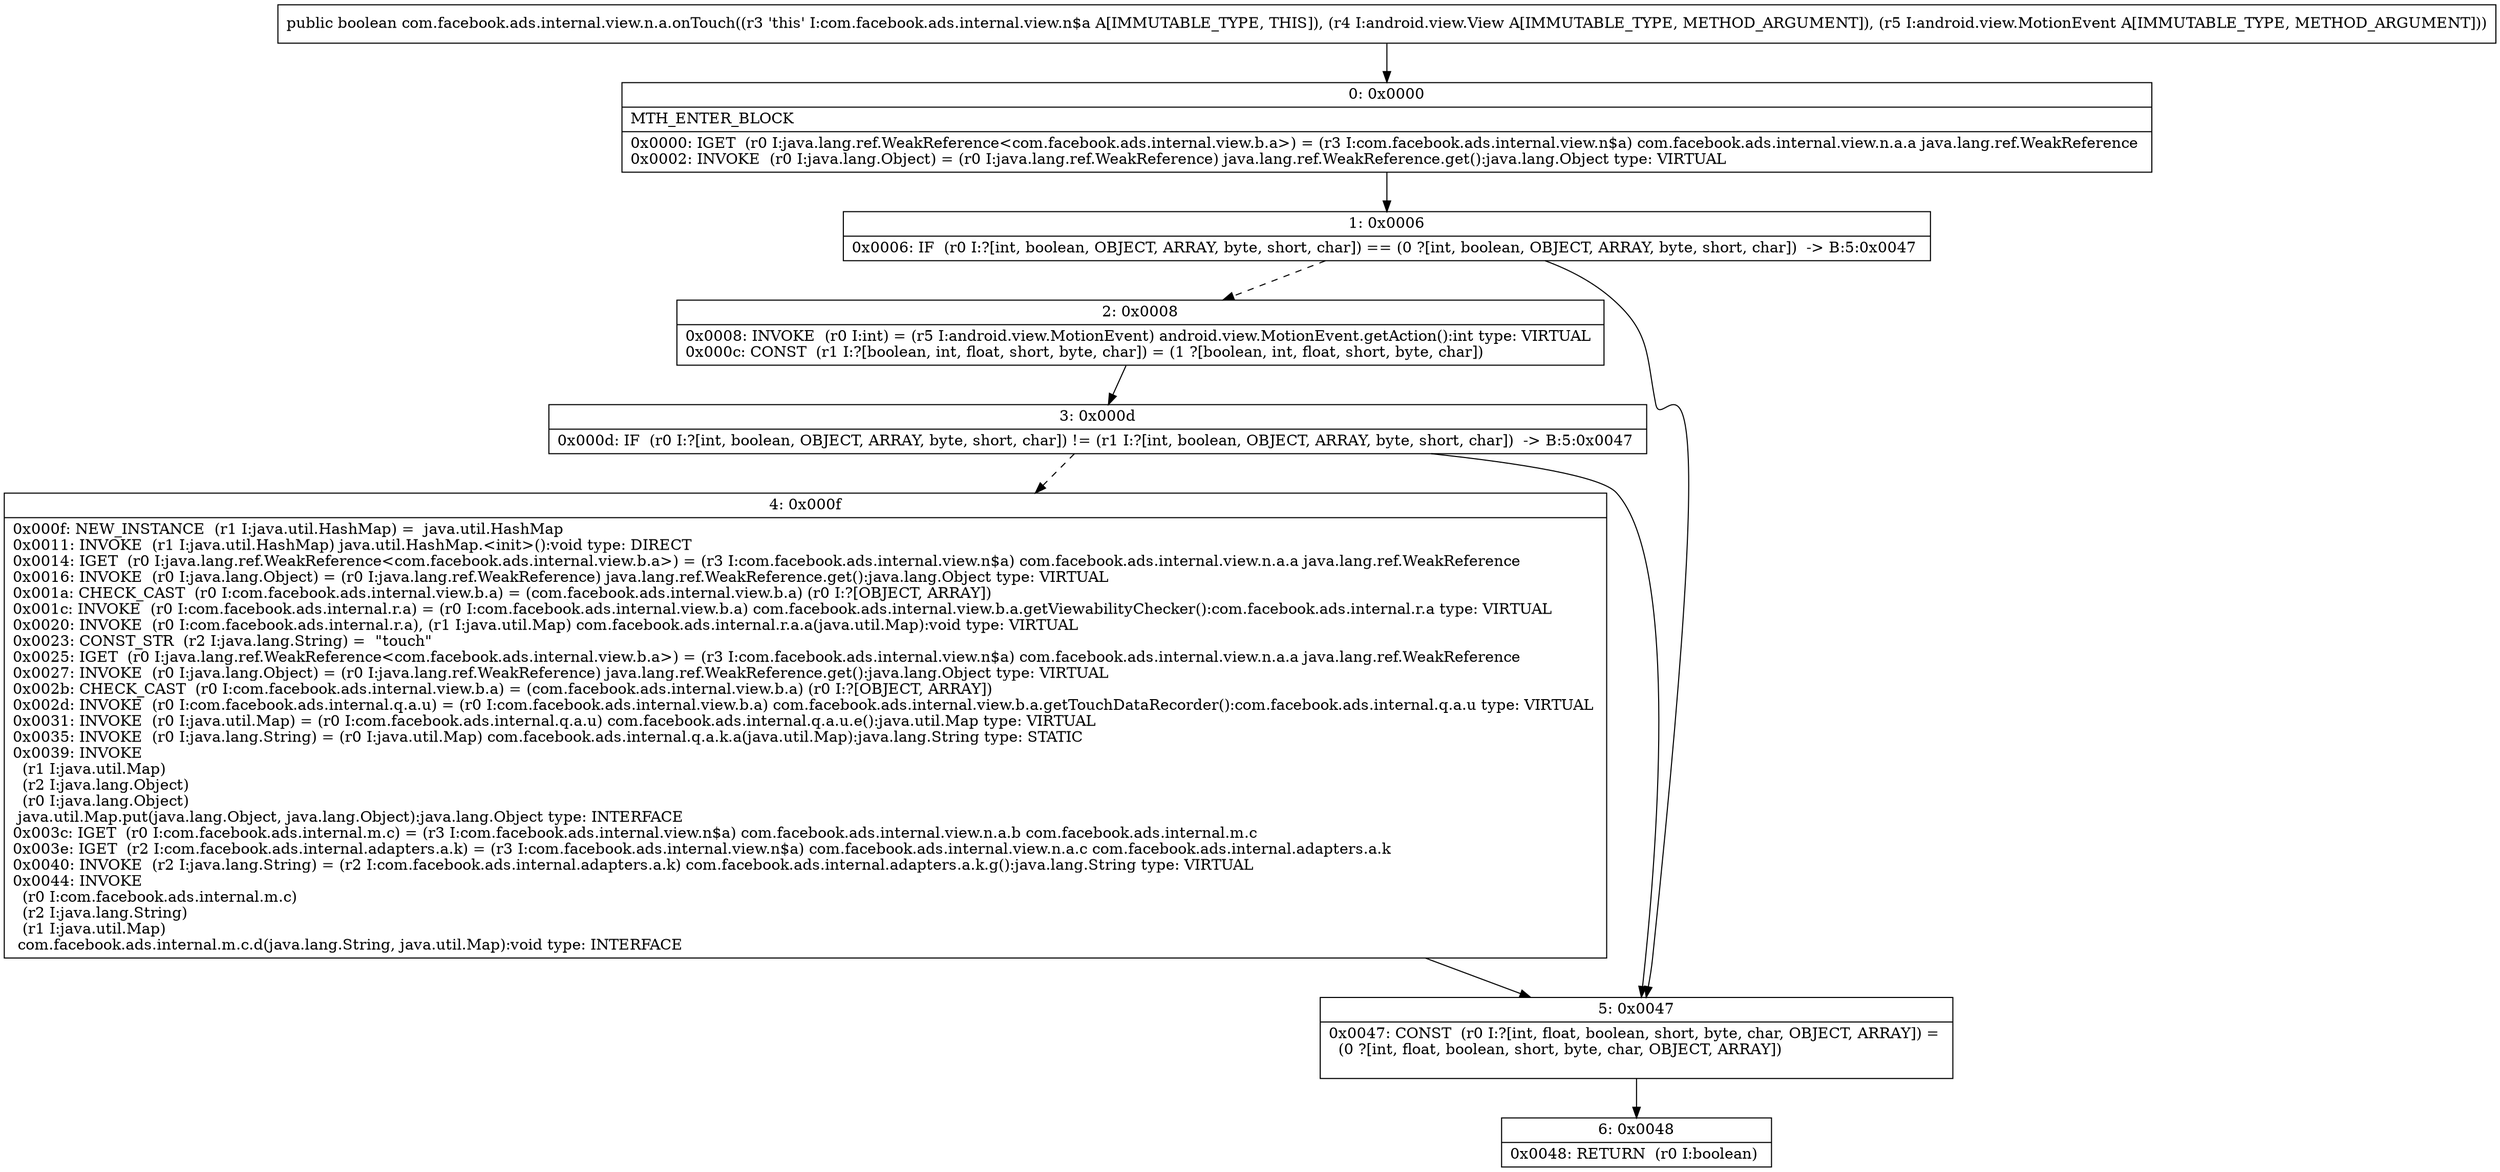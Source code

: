 digraph "CFG forcom.facebook.ads.internal.view.n.a.onTouch(Landroid\/view\/View;Landroid\/view\/MotionEvent;)Z" {
Node_0 [shape=record,label="{0\:\ 0x0000|MTH_ENTER_BLOCK\l|0x0000: IGET  (r0 I:java.lang.ref.WeakReference\<com.facebook.ads.internal.view.b.a\>) = (r3 I:com.facebook.ads.internal.view.n$a) com.facebook.ads.internal.view.n.a.a java.lang.ref.WeakReference \l0x0002: INVOKE  (r0 I:java.lang.Object) = (r0 I:java.lang.ref.WeakReference) java.lang.ref.WeakReference.get():java.lang.Object type: VIRTUAL \l}"];
Node_1 [shape=record,label="{1\:\ 0x0006|0x0006: IF  (r0 I:?[int, boolean, OBJECT, ARRAY, byte, short, char]) == (0 ?[int, boolean, OBJECT, ARRAY, byte, short, char])  \-\> B:5:0x0047 \l}"];
Node_2 [shape=record,label="{2\:\ 0x0008|0x0008: INVOKE  (r0 I:int) = (r5 I:android.view.MotionEvent) android.view.MotionEvent.getAction():int type: VIRTUAL \l0x000c: CONST  (r1 I:?[boolean, int, float, short, byte, char]) = (1 ?[boolean, int, float, short, byte, char]) \l}"];
Node_3 [shape=record,label="{3\:\ 0x000d|0x000d: IF  (r0 I:?[int, boolean, OBJECT, ARRAY, byte, short, char]) != (r1 I:?[int, boolean, OBJECT, ARRAY, byte, short, char])  \-\> B:5:0x0047 \l}"];
Node_4 [shape=record,label="{4\:\ 0x000f|0x000f: NEW_INSTANCE  (r1 I:java.util.HashMap) =  java.util.HashMap \l0x0011: INVOKE  (r1 I:java.util.HashMap) java.util.HashMap.\<init\>():void type: DIRECT \l0x0014: IGET  (r0 I:java.lang.ref.WeakReference\<com.facebook.ads.internal.view.b.a\>) = (r3 I:com.facebook.ads.internal.view.n$a) com.facebook.ads.internal.view.n.a.a java.lang.ref.WeakReference \l0x0016: INVOKE  (r0 I:java.lang.Object) = (r0 I:java.lang.ref.WeakReference) java.lang.ref.WeakReference.get():java.lang.Object type: VIRTUAL \l0x001a: CHECK_CAST  (r0 I:com.facebook.ads.internal.view.b.a) = (com.facebook.ads.internal.view.b.a) (r0 I:?[OBJECT, ARRAY]) \l0x001c: INVOKE  (r0 I:com.facebook.ads.internal.r.a) = (r0 I:com.facebook.ads.internal.view.b.a) com.facebook.ads.internal.view.b.a.getViewabilityChecker():com.facebook.ads.internal.r.a type: VIRTUAL \l0x0020: INVOKE  (r0 I:com.facebook.ads.internal.r.a), (r1 I:java.util.Map) com.facebook.ads.internal.r.a.a(java.util.Map):void type: VIRTUAL \l0x0023: CONST_STR  (r2 I:java.lang.String) =  \"touch\" \l0x0025: IGET  (r0 I:java.lang.ref.WeakReference\<com.facebook.ads.internal.view.b.a\>) = (r3 I:com.facebook.ads.internal.view.n$a) com.facebook.ads.internal.view.n.a.a java.lang.ref.WeakReference \l0x0027: INVOKE  (r0 I:java.lang.Object) = (r0 I:java.lang.ref.WeakReference) java.lang.ref.WeakReference.get():java.lang.Object type: VIRTUAL \l0x002b: CHECK_CAST  (r0 I:com.facebook.ads.internal.view.b.a) = (com.facebook.ads.internal.view.b.a) (r0 I:?[OBJECT, ARRAY]) \l0x002d: INVOKE  (r0 I:com.facebook.ads.internal.q.a.u) = (r0 I:com.facebook.ads.internal.view.b.a) com.facebook.ads.internal.view.b.a.getTouchDataRecorder():com.facebook.ads.internal.q.a.u type: VIRTUAL \l0x0031: INVOKE  (r0 I:java.util.Map) = (r0 I:com.facebook.ads.internal.q.a.u) com.facebook.ads.internal.q.a.u.e():java.util.Map type: VIRTUAL \l0x0035: INVOKE  (r0 I:java.lang.String) = (r0 I:java.util.Map) com.facebook.ads.internal.q.a.k.a(java.util.Map):java.lang.String type: STATIC \l0x0039: INVOKE  \l  (r1 I:java.util.Map)\l  (r2 I:java.lang.Object)\l  (r0 I:java.lang.Object)\l java.util.Map.put(java.lang.Object, java.lang.Object):java.lang.Object type: INTERFACE \l0x003c: IGET  (r0 I:com.facebook.ads.internal.m.c) = (r3 I:com.facebook.ads.internal.view.n$a) com.facebook.ads.internal.view.n.a.b com.facebook.ads.internal.m.c \l0x003e: IGET  (r2 I:com.facebook.ads.internal.adapters.a.k) = (r3 I:com.facebook.ads.internal.view.n$a) com.facebook.ads.internal.view.n.a.c com.facebook.ads.internal.adapters.a.k \l0x0040: INVOKE  (r2 I:java.lang.String) = (r2 I:com.facebook.ads.internal.adapters.a.k) com.facebook.ads.internal.adapters.a.k.g():java.lang.String type: VIRTUAL \l0x0044: INVOKE  \l  (r0 I:com.facebook.ads.internal.m.c)\l  (r2 I:java.lang.String)\l  (r1 I:java.util.Map)\l com.facebook.ads.internal.m.c.d(java.lang.String, java.util.Map):void type: INTERFACE \l}"];
Node_5 [shape=record,label="{5\:\ 0x0047|0x0047: CONST  (r0 I:?[int, float, boolean, short, byte, char, OBJECT, ARRAY]) = \l  (0 ?[int, float, boolean, short, byte, char, OBJECT, ARRAY])\l \l}"];
Node_6 [shape=record,label="{6\:\ 0x0048|0x0048: RETURN  (r0 I:boolean) \l}"];
MethodNode[shape=record,label="{public boolean com.facebook.ads.internal.view.n.a.onTouch((r3 'this' I:com.facebook.ads.internal.view.n$a A[IMMUTABLE_TYPE, THIS]), (r4 I:android.view.View A[IMMUTABLE_TYPE, METHOD_ARGUMENT]), (r5 I:android.view.MotionEvent A[IMMUTABLE_TYPE, METHOD_ARGUMENT])) }"];
MethodNode -> Node_0;
Node_0 -> Node_1;
Node_1 -> Node_2[style=dashed];
Node_1 -> Node_5;
Node_2 -> Node_3;
Node_3 -> Node_4[style=dashed];
Node_3 -> Node_5;
Node_4 -> Node_5;
Node_5 -> Node_6;
}

